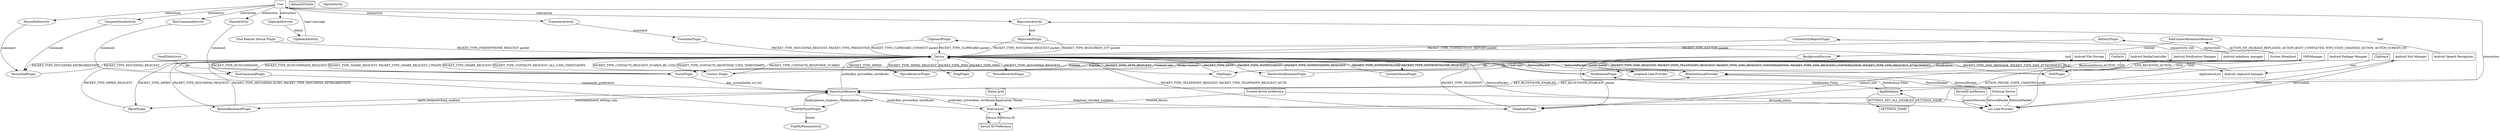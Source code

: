 digraph threat_model {
    User[shape=box, label="User"]
    ExtDev[shape=box, label="External Device"]
    Device[shape=ellipse, label="Device", mapping="org/kde/kdeconnect/Device.kt"]
    SysBroad[shape=box, label="System Broadcast"]
    
    Pref[shape=cylinder, label="Shared preference", mapping="org/kde/kdeconnect/Backends/LanBackend/LanLinkProvider.java"]
    PrefTrustedDev[shape=cylinder, label="Trusted device preference", mapping="org/kde/kdeconnect/Backends/LanBackend/LanLinkProvider.java"]
    PrefDev[shape=cylinder, label="DeviceID preference", mapping="org/kde/kdeconnect/Backends/LanBackend/LanLinkProvider.java"]
    
    ////////////////////////////////////////////////////////////
    BlueProv[shape=ellipse, label="BluetoothLinkProvider", mapping="org/kde/kdeconnect/Backends/BluetoothBackend/BluetoothLinkProvider.kt"]
    
    SysBroad -> BlueProv[label = "BluetoothDevice.ACTION_UUID"]
    BlueProv -> Pref[label="KEY_BLUETOOTH_ENABLED"]
    Pref -> BlueProv[label="KEY_BLUETOOTH_ENABLED"]
    BlueProv -> ExtDev[label="NetworkPacket"]
    ExtDev -> BlueProv[label="NetworkPacket"]
    ////////////////////////////////////////////////////////////
    
    
    ////////////////////////////////////////////////////////////
    LanProv[shape=ellipse, label="Lan Link Provider", mapping="org/kde/kdeconnect/Backends/LanBackend/LanLinkProvider.java"]
    NsdManager[shape=box, label="Android Nsd Manager", mapping="org/kde/kdeconnect/Backends/LanBackend/MdnsDiscovery.java"]
    
    PrefTrustedDev -> LanProv [label="deviceId_status"]
    PrefDev -> LanProv[label="protocolVersion"]
    LanProv -> ExtDev [label="NetworkPacket"]
    ExtDev -> LanProv [label="NetworkPacket"]
    
    LanProv -> NsdManager[label="ServiceInfo"]
    NsdManager -> LanProv[label="ServiceInfo"]
    // ExtDev -> NsdManger[label="ServiceInfo"]
    // NsdManager -> ExtDev[label="ServiceInfo"]
    ////////////////////////////////////////////////////////////


    ////////////////////////////////////////////////////////////
    LoopbackProv[shape=ellipse, label = "Loopback Link Provider", mapping = "org/kde/kdeconnect/Backends/LoopbackBackend/LoopbackLink.kt"]
    ////////////////////////////////////////////////////////////
    
    
    ////////////////////////////////////////////////////////////
    BatteryPlug[shape=ellipse, label="BatteryPlugin", mapping="org/kde/kdeconnect/Plugins/BatteryPlugin/BatteryPlugin.kt"]
    SysBroad -> BatteryPlug[label="batteryInfo"]
    BatteryPlug -> Device[label="PACKET_TYPE_BATTERY packet"]
    ////////////////////////////////////////////////////////////
    
    
    ////////////////////////////////////////////////////////////
    BigscrPlug[shape=ellipse, label="BigscreenPlugin", mapping="org/kde/kdeconnect/Plugins/BigscreenPlugin/BigscreenPlugin.java"]
    BigscrAct[shape=ellipse, label="BigscreenActivity", mapping="org/kde/kdeconnect/Plugins/BigscreenPlugin/BigscreenActivity.java"]
    SpeechRecognizer[shape=box, label="Android Speech Recognizer", mapping="org/kde/kdeconnect/Plugins/BigscreenPlugin/BigscreenActivity.java"]
    
    SpeechRecognizer -> BigscrAct[label="text"]
    BigscrAct -> BigscrPlug[label="text"]
    BigscrPlug -> Device[label="PACKET_TYPE_BIGSCREEN_STT packet"]
    BigscrPlug -> Device[label="PACKET_TYPE_MOUSEPAD_REQUEST packet"]
    User -> BigscrAct[label="interaction"]
    ////////////////////////////////////////////////////////////
    
    
    ////////////////////////////////////////////////////////////
    // Still looks weird
    ClipPlug[shape=ellipse, label="ClipboardPlugin", mapping="org/kde/kdeconnect/Plugins/ClibpoardPlugin/ClipboardPlugin.java"]
    ClipAct[shape=ellipse, label="ClipboardActivity", mapping="org/kde/kdeconnect/Plugins/ClibpoardPlugin/ClipboardFloatingActivity.java"]
    ClipManager[shape=box, label="Android clipboard manager"]
    ClipServ[shape=ellipse, label="ClipboardService", mapping="org/kde/kdeconnect/Plugins/ClibpoardPlugin/ClipboardTileService.kt"]
    
    Clipboard[shape=cylinder, label="Clipboard"]

    User -> ClipServ[label="interaction"]
    ClipServ -> ClipAct[label="Intent"]
    
    Clipboard -> ClipManager[label="text"]
    ClipManager -> ClipPlug[label="text"]
    ClipPlug -> Device[label="PACKET_TYPE_CLIPBOARD packet"]
    ClipPlug -> Device[label="PACKET_TYPE_CLIPBOARD_CONNECT packet"]
    ClipAct -> User[label="toast message"]
    ////////////////////////////////////////////////////////////
    
    
    ////////////////////////////////////////////////////////////
    ConnectPlug[shape=ellipse, label="ConnectivityReportPlugin", mapping="org/kde/kdeconnect/Plugins/ConnectivityReportPlugin/ConnectivityReportPlugin.java"]
    TelephonyManager[shape=box, label="Android telephony manager"]

    TelephonyManager -> ConnectPlug[label="connectivity info"]
    ConnectPlug -> Device[label="PACKET_TYPE_CONNECTIVITY_REPORT packet"]
    ////////////////////////////////////////////////////////////    
    
    
    ///////////////////////////////////////////////////////////
    ContactPlug[shape=ellipse, label="Contact Plugin", mapping="org/kde/kdeconnect/Plugins/ContactsPlugin/ContactsPlugin.java"]
    Contact[shape=cylinder, label="Contacts"]
    Contact -> ContactPlug[label="Contact info"]
    ContactPlug -> Device[label="PACKET_TYPE_CONTACTS_RESPONSE_UIDS_TIMESTAMPS"]
    ContactPlug -> Device[label="PACKET_TYPE_CONTACTS_RESPONSE_VCARDS"]
    Device -> ContactPlug[label="PACKET_TYPE_CONTACTS_REQUEST_ALL_UIDS_TIMESTAMPS"]
    Device -> ContactPlug[label="PACKET_TYPE_CONTACTS_REQUEST_VCARDS_BY_UIDS"]
    
    ///////////////////////////////////////////////////////////

    
    ///////////////////////////////////////////////////////////
    // Find my phone
    FMPAct[shape=ellipse, label="FindMyPhoneActivity", mapping="org/kde/kdeconnect/Plugins/FindMyPhonePlugin/FindMyPhoneActivity.java"]
    FMPPlug[shape=ellipse, label="FindMyPhonePlugin", mapping="org/kde/kdeconnect/Plugins/FindMyPhonePlugin/FindMyPhonePlugin.java"]
    
    Pref -> FMPPlug[label="findmyphone_ringtone"]
    FMPPlug -> Pref[label="findmyphone_ringtone"]
    FMPPlug -> FMPAct[label="Intent"]
    FMPPlug -> Device[label=""]
    ////////////////////////////////////////////////////////////
    
    
    ///////////////////////////////////////////////////////////
    // Find remote device
    FRDPlug[shape=ellipse, label="Find Remote Device Plugin", mapping="org/kde/kdeconnect/Plugins/FindRemoteDevicePlugin/FindRemoteDevicePlugin.kt"]
    
    FRDPlug -> Device[label="PACKET_TYPE_FINDMYPHONE_REQUEST packet"]
    ////////////////////////////////////////////////////////////
    
    
    ////////////////////////////////////////////////////////////
    // MousePadPlugin 
    MPPlug[shape=ellipse, label="MousePadPlugin", mapping="org/kde/kdeconnect/Plugins/MousePadPlugin/MousePadPlugin.java"]
    MPAct[shape=ellipse, label="MousePadActivity", mapping="org/kde/kdeconnect/Plugins/MousePadPlugin/MousePadActivity.java"]
    ComposeSendAct[shape=ellipse, label="ComposeSendActivity", mapping="org/kde/kdeconnect/Plugins/MousePadPlugin/ComposeSendActivity.kt"]
    Device -> MPPlug[label="PACKET_TYPE_MOUSEPAD_KEYBOARDSTATE"]
    MPPlug -> Device[label="PACKET_TYPE_MOUSEPAD_REQUEST"]
    User -> ComposeSendAct[label="interaction"]
    ComposeSendAct -> MPPlug[label="command"]
    User -> MPAct[label="interaction"]
    MPAct -> MPPlug[label="command"]
    
    ////////////////////////////////////////////////////////////////
    
    
    
    ///////////////////////////////////////////////////////////////
    // Mouse Receiver 
    MouseRecvPlug[shape=ellipse, label="MouseReceiverPlugin", mapping="org/kde/kdeconnect/Plugins/MouseReceiverPlugin/MouseReceiverPlugin.java"]
    Device -> MouseRecvPlug[label="PACKET_TYPE_MOUSEPAD_REQUEST"]
     
    /////////////////////////////////////////////////////////////
    
    
    #################################################################
    // MprisPlugin
    MprisCache[shape=cylinder, label="AlbumArtCache", mapping="org/kde/kdeconnect/Plugins/MprisPlugin/AlbumArtCache.kt"]
    MprisAct[shape=ellipse, label="MprisActivity", mapping="org/kde/kdeconnect/Plugins/MprisPlugin/MprisActivity.kt"]
    MprisPlug[shape=ellipse, label="MprisPlugin", mapping="org/kde/kdeconnect/Plugins/MprisPlugin/MprisPlugin.kt"]
    Pref -> MprisPlug[label="mpris_keepwatching_enabled"]
    MprisPlug -> Device[label="PACKET_TYPE_MPRIS_REQUEST"]
    Device -> MprisPlug[label="PACKET_TYPE_MPRIS"]
    ##################################################################
    
    
    #############################################################
    // MprisReceiverPlugin
    MprisRecvPlug[shape=ellipse, label="MprisReceiverPlugin", mapping="org/kde/kdeconnect/Plugins/MprisReceiverPlugin/MprisReceiverPlugin.java"]
    MediaController[shape=box, label="Android MediaController"]
    
    MprisRecvPlug -> Device[label="PACKET_TYPE_MPRIS"]
    Device -> MprisRecvPlug[label="PACKET_TYPE_MPRIS_REQUEST"]
    MprisRecvPlug -> MediaController[label="Media Control"]
    
    #############################################################
    // NotificationPlugin
    AppDatabase[shape=cylinder, label="AppDatabase", mapping="org/kde/kdeconnect/Plugins/NotificationsPlugin/AppDatabase.java"]
    SettingPref[shape=cylinder, label="SETTINGS_NAME"]
    PackageManager[shape=box, label="Android Package Manager"]
    NotiPlug[shape=ellipse, label="NotificationPlugin", mapping="org/kde/kdeconnect/Plugins/NotificationsPlugin/NotificationsPlugin.java"]
    
    SettingPref -> AppDatabase[label="SETTINGS_NAME"]
    AppDatabase -> SettingPref[label="SETTINGS_KEY_ALL_ENABLED"]
    PackageManager -> AppDatabase[label="ApplicationList"]
    NotiManager -> NotiPlug[label="Notification"]
    AppDatabase -> NotiPlug[label="Notification Filter"]
    NotiPlug -> AppDatabase[label="Notification Filter"]
    NotiPlug -> Device[label=""]
    Device -> NotiPlug[label=""]

    ################################################
    // PingPlugin
    PingPlug[shape=ellipse, label="PingPlugin", mapping="org/kde/kdeconnect/Plugins/PingPlugin/PingPlugin.kt"]
    PingPlug -> Device[label="PACKET_TYPE_PING"]
    Device -> PingPlug[label="PACKET_TYPE_PING"]

    ################################################
    // PresenterPlugin
    PresentPlug[shape=ellipse, label="PresenterPlugin", mapping="org/kde/kdeconnect/Plugins/PresenterPlugin/PresenterPlugin.java"]
    PresenterAct[shape=ellipse, label="PresenterActivity", mapping="org/kde/kdeconnect/Plugins/PresenterPlugin/PresenterActivity.kt"]
    PresentPlug -> Device[label="PACKET_TYPE_MOUSEPAD_REQUEST, PACKET_TYPE_PRESENTER"]
    User -> PresenterAct[label="interaction"]
    PresenterAct -> PresentPlug[label="command"]

    ##############################################################
    // ReceiveNotiPlugin
    NotiManager[shape=box, label="Android Notification Manager"]
    RecvNotiPlug[shape=ellipse, label="ReceiveNotificationsPlugin", mapping="org/kde/kdeconnect/Plugins/ReceiveNotificationsPlugin/ReceiveNotificationsPlugin.java"]
    RecvNotiPlug -> Device[label="PACKET_TYPE_NOTIFICATION_REQUEST"]
    Device -> RecvNotiPlug[label="PACKET_TYPE_NOTIFICATION"]
    RecvNotiPlug -> NotiManager[label="noti"]

    ##################################################################
    // RemoteKeyboardPlugin
    RKeyPlug[shape=ellipse, label="RemoteKeyboardPlugin", mapping="org/kde/kdeconnect/Plugins/RemoteKeyboardPlugin/RemoteKeyboardPlugin.java"]
    RKeyPlug -> Device[label="PACKET_TYPE_MOUSEPAD_ECHO, PACKET_TYPE_MOUSEPAD_KEYBOARDSTATE"]
    Device -> RKeyPlug[label="PACKET_TYPE_MOUSEPAD_REQUEST"]
    Pref -> RKeyPlug[label="remotekeyboard_editing_only"] 


    ##################################################################
    // RunCommandPlugin
    RCPlug[shape=ellipse, label="RunCommandPlugin", mapping="org/kde/kdeconnect/Plugins/RunCommandPlugin.java"]
    RCAct[shape=ellipse, label="RunCommandActivity", mapping="org/kde/kdeconnect/Plugins/RunCommandPlugin/RunCommandActivity.java"]
    RCPlug -> Device[label="PACKET_TYPE_RUNCOMMAND_REQUEST"]
    Device -> RCPlug[label="PACKET_TYPE_RUNCOMMAND"]
    RCPlug -> Pref[label="commands_preference"]
    User -> RCAct[label="interaction"]
    RCAct -> RCPlug[label="command"]
    

    ##################################################################
    // SftpPlugin
    SftpPlug[shape=ellipse, label="SftpPlugin", mapping="org/kde/kdeconnect/Plugins/SftpPlugin/SftpPlugin.kt"]
    SftpPlug -> Device[label="PACKET_TYPE_SFTP"]
    Device -> SftpPlug[label="PACKET_TYPE_SFTP_REQUEST"]
    SftpPlug -> FileStorage[label="file"]
    FileStorage -> SftpPlug[label="file"]

    ###############################################################
    // Share Plugin
    SharePlug[shape=ellipse, label="SharePlugin", mapping="org/kde/kdeconnect/Plugins/SharePlugin/SharePlugin.java"]
    FileStorage[shape=box, label="Android File Storage"]
    SendFileAct[shape=ellipse, label="SendFileActivity", mapping="org/kde/kdeconnect/Plugins/SharePlugin/SendFileActivity.java"]
    ShareAct[shape=ellipse, label="ShareActivity", mapping="org/kde/kdeconnect/Plugins/SharePlugin/ShareActivity.java"]

    SharePlug -> Device[label="PACKET_TYPE_SHARE_REQUEST"]
    Device -> SharePlug[label="PACKET_TYPE_SHARE_REQUEST, PACKET_TYPE_SHARE_REQUEST_UPDATE"]
    SharePlug -> ClipManager[label="text"]
    SharePlug -> Pref[label="key_unreachable_url_list"]
    FileStorage -> SharePlug[label="FileInfo"]
    SharePlug -> FileStorage[label="FileInfo"]
    SendFileAct -> SharePlug[label="file"]
    User -> ShareAct[label="interaction"]
    ShareAct -> SharePlug[label="command"]
    
    
    ###################################################################
    // SMSPlugin
    SMSManager[shape=box, label="SMSManager"]
    
    SMSPlug[shape=ellipse, label="SMSPlugin", mapping="org/kde/kdeconnect/Plugins/SMSPlugin/SMSPlugin.java"]
    SysBroad -> SMSPlug[label="SMS_RECEIVED_ACTION"]
    Device -> SMSPlug[label="PACKET_TYPE_SMS_REQUEST, PACKET_TYPE_TELEPHONY_REQUEST, PACKET_TYPE_SMS_REQUEST_CONVERSATIONS, PACKET_TYPE_SMS_REQUEST_CONVERSATION, PACKET_TYPE_SMS_REQUEST_ATTACHMENT"]
    SMSPlug -> Device[label="PACKET_TYPE_SMS_MESSAGE, PACKET_TYPE_SMS_ATTACHMENT_FILE"]
    SMSPlug -> SMSManager[label="SMS"]
    SMSManager -> SMSPlug[label="SMS"]
    
    #####################################################################
    // SystemVolumePlugin
    SysVolPlug[label="SystemVolumePlugin", shape=ellipse, mapping="org/kde/kdeconnect/Plugins/SystemVolumePlugin/SystemVolumePlugin.java"]
    SysVolPlug -> Device[label="PACKET_TYPE_SYSTEMVOLUME"]
    Device -> SysVolPlug[label="PACKET_TYPE_SYSTEMVOLUME_REQUEST"]

    ###################################################################
    // TelephonyPlugin
    TelePlug[shape=ellipse, label="TelephonyPlugin", mapping="org/kde/kdeconnect/Plugins/TelephonyPlugin/TelephonyPlugin.java"]
    SysBroad -> TelePlug[label="ACTION_PHONE_STATE_CHANGED"]
    Contact -> TelePlug[label="contact_info"]
    Device -> TelePlug[label="PACKET_TYPE_TELEPHONY_REQUEST, PACKET_TYPE_TELEPHONY_REQUEST_MUTE"]
    TelePlug -> Device[label="PACKET_TYPE_TELEPHONY"]
    TelephonyManager -> TelePlug[label="intent"]
    Pref -> TelePlug[label ="telephony_blocked_numbers"]
    #####################################################################
    
    

    #########################################################################
    KDEBroadRecv[shape=ellipse, label="KdeConnectBroadcastReceiver", mapping="org/kde/kdeconnect/KdeConnectBroadcastReceiver.kt"]
    BgServ[shape=ellipse, label="BackgroundService", mapping="org/kde/kdeconnect/BackgroundService.kt"]

    SysBroad -> KDEBroadRecv[label="ACTION_MY_PACKAGE_REPLACED, ACTION_BOOT_COMPLETED, WIFI_STATE_CHANGED_ACTION, ACTION_SCREEN_ON"]
    KDEBroadRecv -> BgServ[label="context"]
    BgServ -> LanProv[label="notify"]
    BgServ -> BlueProv[label="notify"]
    BgServ -> LoopbackProv[label="notify"]
    
    KdeApp[shape=ellipse, label="KdeConnect", mapping="org/kde/kdeconnect/KdeConnect.kt"]
    PrefTrustedDev -> KdeApp[label="trusted_device"]

    ThemePref[shape=cylinder, label="theme_pref", mapping="KdeConnect.kt"]
    DeviceIDPref[shape=cylinder, label="Device ID Preference", mapping="org/kde/kdeconnect/Helpers/DeviceHelper.kt"]

    ThemePref -> KdeApp[label="Application Theme"]
    KdeApp -> DeviceIDPref[label="Device ID"]
    DeviceIDPref -> KdeApp[label="Device ID"]
    KdeApp -> Pref[label="publicKey, privateKey, certificate"]
    Pref -> KdeApp[label="publicKey, privateKey, certificate"]
    User -> KdeApp[label="interaction"]
    

    Device -> BlueProv[label="NetworkPacket"]
    Device -> LanProv[label="NetworkPacket"]
    Device -> LoopbackProv[label="NetworkPacket"]
    Pref -> Device[label="publicKey, privateKey, certificate"]

    subgraph cluster_os {
        style=dashed;
        SpeechRecognizer;
        ClipManager
        Clipboard;
        Contact;
        NsdManager; 
        SysBroad;
        SMSManager
        MediaController
        TelephonyManager
        PackageManager
        NotiManager
        FileStorage
    }
    
}
